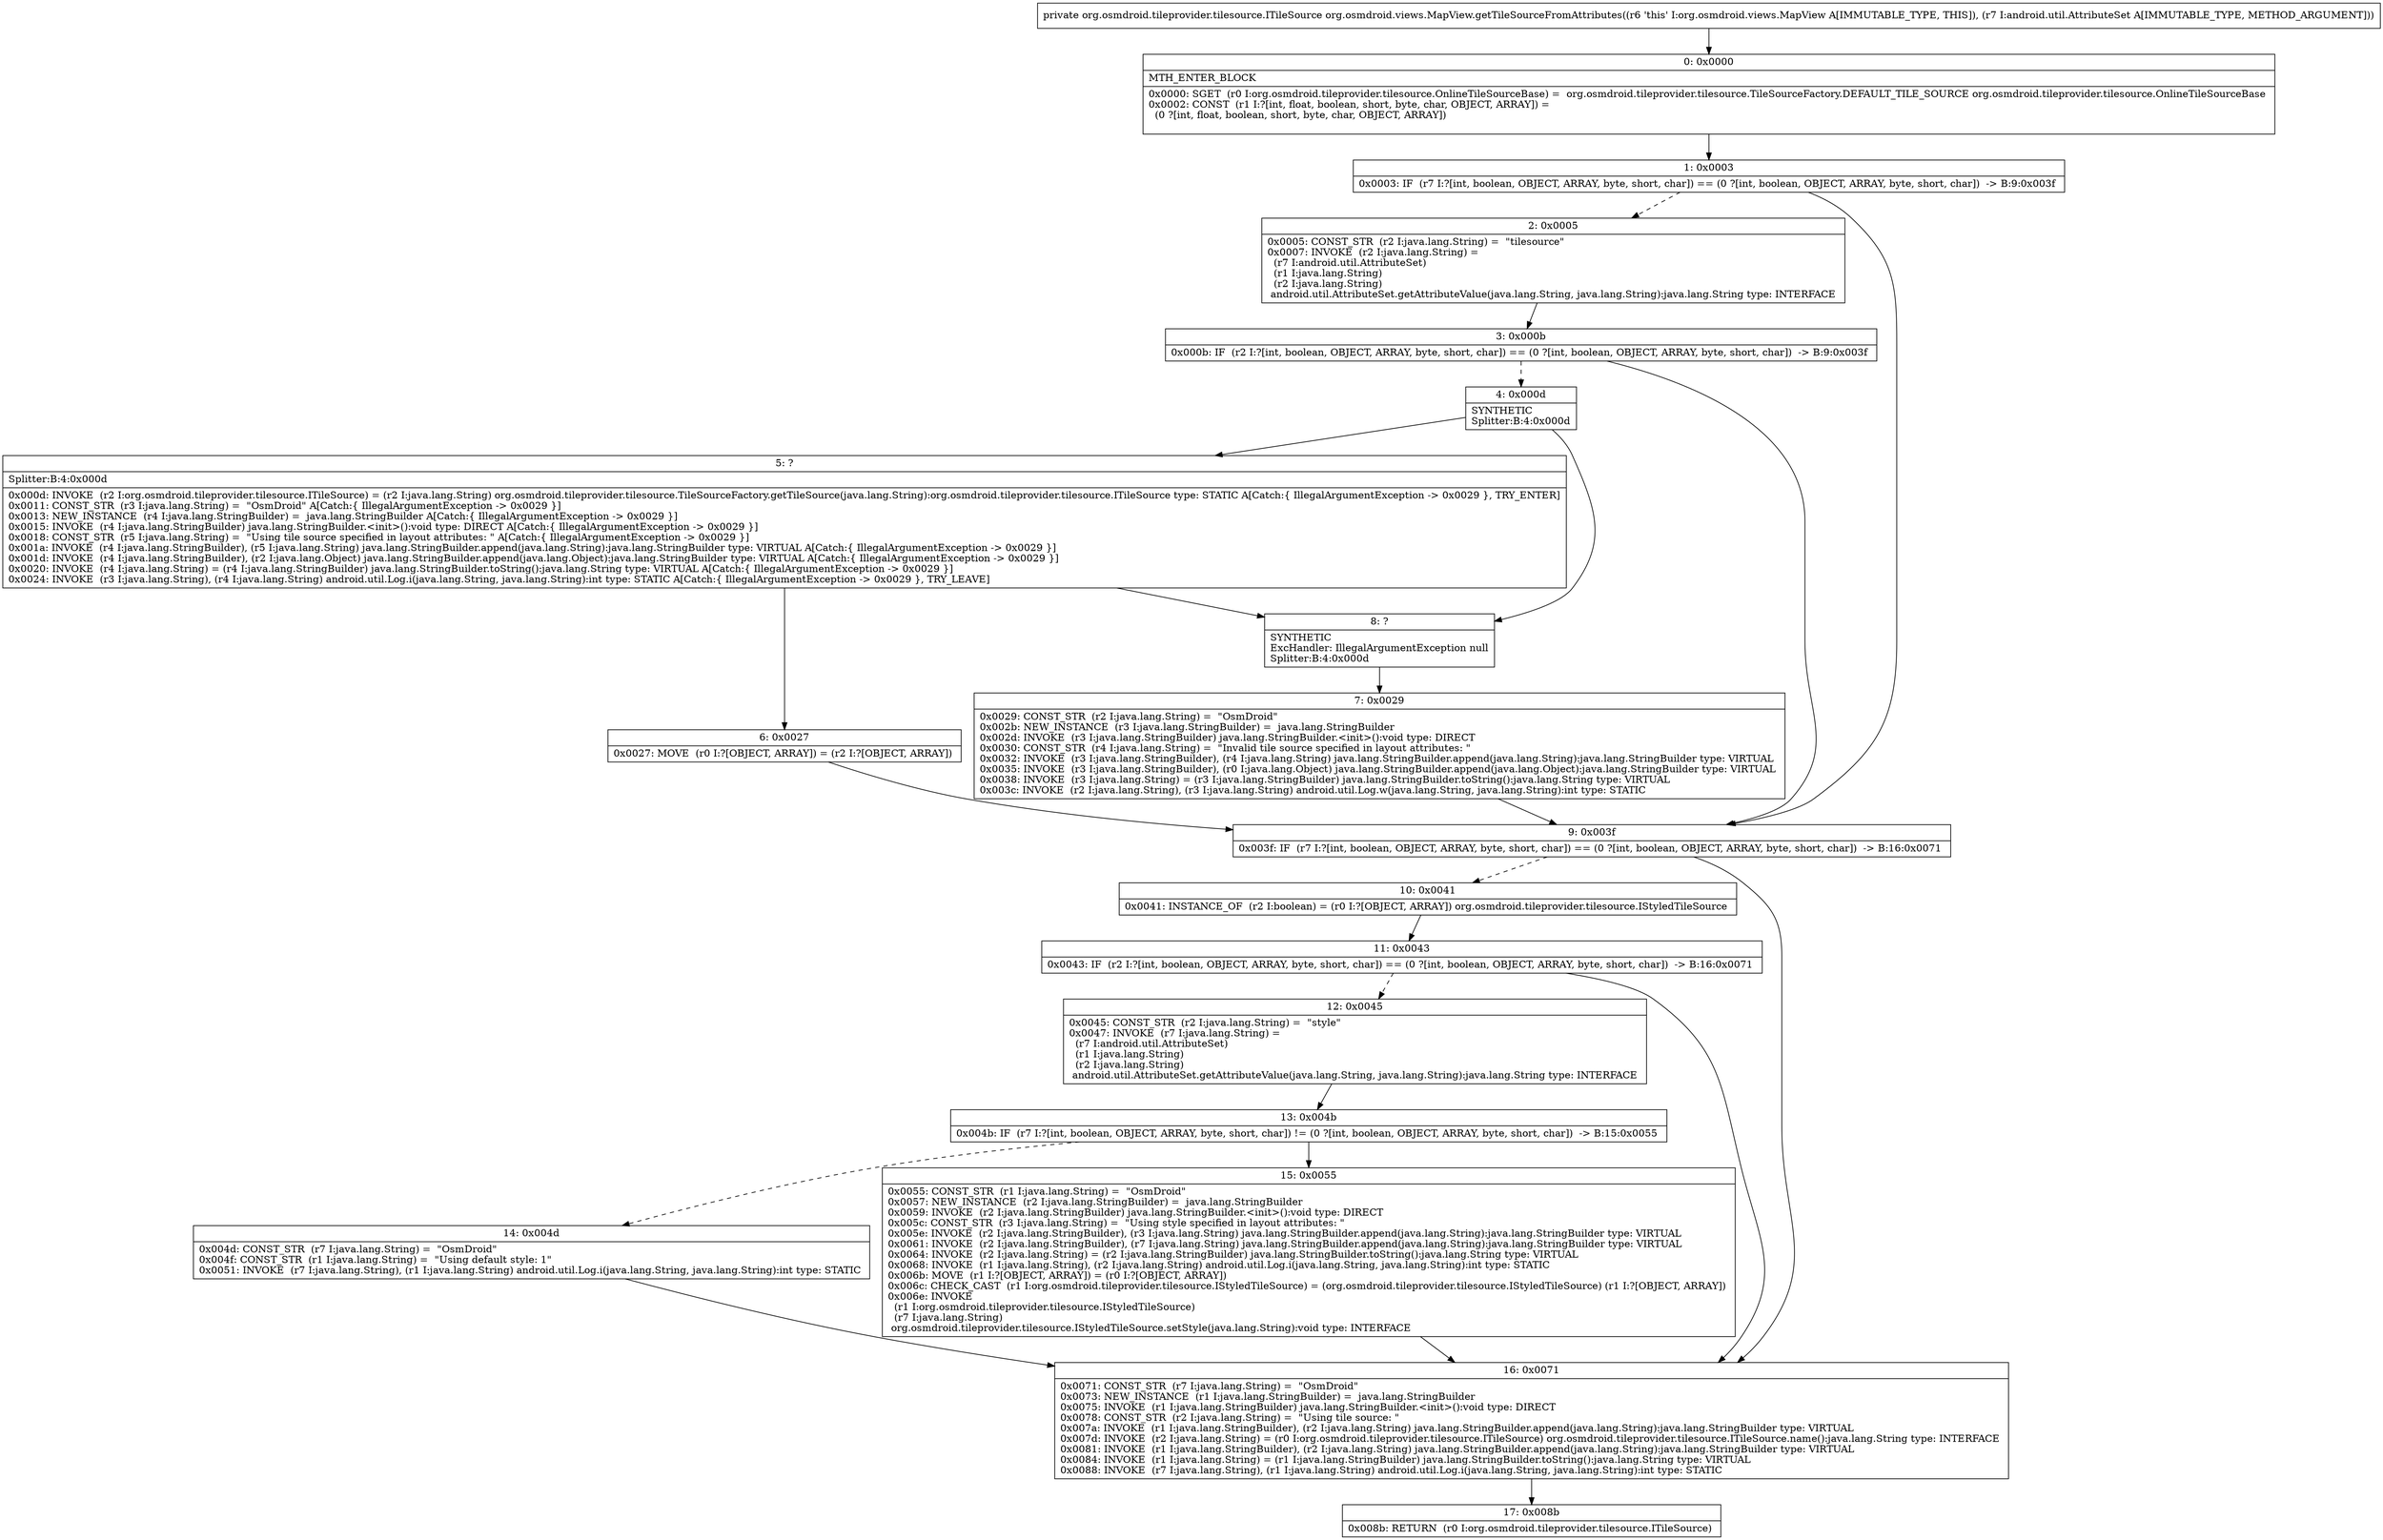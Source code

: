 digraph "CFG fororg.osmdroid.views.MapView.getTileSourceFromAttributes(Landroid\/util\/AttributeSet;)Lorg\/osmdroid\/tileprovider\/tilesource\/ITileSource;" {
Node_0 [shape=record,label="{0\:\ 0x0000|MTH_ENTER_BLOCK\l|0x0000: SGET  (r0 I:org.osmdroid.tileprovider.tilesource.OnlineTileSourceBase) =  org.osmdroid.tileprovider.tilesource.TileSourceFactory.DEFAULT_TILE_SOURCE org.osmdroid.tileprovider.tilesource.OnlineTileSourceBase \l0x0002: CONST  (r1 I:?[int, float, boolean, short, byte, char, OBJECT, ARRAY]) = \l  (0 ?[int, float, boolean, short, byte, char, OBJECT, ARRAY])\l \l}"];
Node_1 [shape=record,label="{1\:\ 0x0003|0x0003: IF  (r7 I:?[int, boolean, OBJECT, ARRAY, byte, short, char]) == (0 ?[int, boolean, OBJECT, ARRAY, byte, short, char])  \-\> B:9:0x003f \l}"];
Node_2 [shape=record,label="{2\:\ 0x0005|0x0005: CONST_STR  (r2 I:java.lang.String) =  \"tilesource\" \l0x0007: INVOKE  (r2 I:java.lang.String) = \l  (r7 I:android.util.AttributeSet)\l  (r1 I:java.lang.String)\l  (r2 I:java.lang.String)\l android.util.AttributeSet.getAttributeValue(java.lang.String, java.lang.String):java.lang.String type: INTERFACE \l}"];
Node_3 [shape=record,label="{3\:\ 0x000b|0x000b: IF  (r2 I:?[int, boolean, OBJECT, ARRAY, byte, short, char]) == (0 ?[int, boolean, OBJECT, ARRAY, byte, short, char])  \-\> B:9:0x003f \l}"];
Node_4 [shape=record,label="{4\:\ 0x000d|SYNTHETIC\lSplitter:B:4:0x000d\l}"];
Node_5 [shape=record,label="{5\:\ ?|Splitter:B:4:0x000d\l|0x000d: INVOKE  (r2 I:org.osmdroid.tileprovider.tilesource.ITileSource) = (r2 I:java.lang.String) org.osmdroid.tileprovider.tilesource.TileSourceFactory.getTileSource(java.lang.String):org.osmdroid.tileprovider.tilesource.ITileSource type: STATIC A[Catch:\{ IllegalArgumentException \-\> 0x0029 \}, TRY_ENTER]\l0x0011: CONST_STR  (r3 I:java.lang.String) =  \"OsmDroid\" A[Catch:\{ IllegalArgumentException \-\> 0x0029 \}]\l0x0013: NEW_INSTANCE  (r4 I:java.lang.StringBuilder) =  java.lang.StringBuilder A[Catch:\{ IllegalArgumentException \-\> 0x0029 \}]\l0x0015: INVOKE  (r4 I:java.lang.StringBuilder) java.lang.StringBuilder.\<init\>():void type: DIRECT A[Catch:\{ IllegalArgumentException \-\> 0x0029 \}]\l0x0018: CONST_STR  (r5 I:java.lang.String) =  \"Using tile source specified in layout attributes: \" A[Catch:\{ IllegalArgumentException \-\> 0x0029 \}]\l0x001a: INVOKE  (r4 I:java.lang.StringBuilder), (r5 I:java.lang.String) java.lang.StringBuilder.append(java.lang.String):java.lang.StringBuilder type: VIRTUAL A[Catch:\{ IllegalArgumentException \-\> 0x0029 \}]\l0x001d: INVOKE  (r4 I:java.lang.StringBuilder), (r2 I:java.lang.Object) java.lang.StringBuilder.append(java.lang.Object):java.lang.StringBuilder type: VIRTUAL A[Catch:\{ IllegalArgumentException \-\> 0x0029 \}]\l0x0020: INVOKE  (r4 I:java.lang.String) = (r4 I:java.lang.StringBuilder) java.lang.StringBuilder.toString():java.lang.String type: VIRTUAL A[Catch:\{ IllegalArgumentException \-\> 0x0029 \}]\l0x0024: INVOKE  (r3 I:java.lang.String), (r4 I:java.lang.String) android.util.Log.i(java.lang.String, java.lang.String):int type: STATIC A[Catch:\{ IllegalArgumentException \-\> 0x0029 \}, TRY_LEAVE]\l}"];
Node_6 [shape=record,label="{6\:\ 0x0027|0x0027: MOVE  (r0 I:?[OBJECT, ARRAY]) = (r2 I:?[OBJECT, ARRAY]) \l}"];
Node_7 [shape=record,label="{7\:\ 0x0029|0x0029: CONST_STR  (r2 I:java.lang.String) =  \"OsmDroid\" \l0x002b: NEW_INSTANCE  (r3 I:java.lang.StringBuilder) =  java.lang.StringBuilder \l0x002d: INVOKE  (r3 I:java.lang.StringBuilder) java.lang.StringBuilder.\<init\>():void type: DIRECT \l0x0030: CONST_STR  (r4 I:java.lang.String) =  \"Invalid tile source specified in layout attributes: \" \l0x0032: INVOKE  (r3 I:java.lang.StringBuilder), (r4 I:java.lang.String) java.lang.StringBuilder.append(java.lang.String):java.lang.StringBuilder type: VIRTUAL \l0x0035: INVOKE  (r3 I:java.lang.StringBuilder), (r0 I:java.lang.Object) java.lang.StringBuilder.append(java.lang.Object):java.lang.StringBuilder type: VIRTUAL \l0x0038: INVOKE  (r3 I:java.lang.String) = (r3 I:java.lang.StringBuilder) java.lang.StringBuilder.toString():java.lang.String type: VIRTUAL \l0x003c: INVOKE  (r2 I:java.lang.String), (r3 I:java.lang.String) android.util.Log.w(java.lang.String, java.lang.String):int type: STATIC \l}"];
Node_8 [shape=record,label="{8\:\ ?|SYNTHETIC\lExcHandler: IllegalArgumentException null\lSplitter:B:4:0x000d\l}"];
Node_9 [shape=record,label="{9\:\ 0x003f|0x003f: IF  (r7 I:?[int, boolean, OBJECT, ARRAY, byte, short, char]) == (0 ?[int, boolean, OBJECT, ARRAY, byte, short, char])  \-\> B:16:0x0071 \l}"];
Node_10 [shape=record,label="{10\:\ 0x0041|0x0041: INSTANCE_OF  (r2 I:boolean) = (r0 I:?[OBJECT, ARRAY]) org.osmdroid.tileprovider.tilesource.IStyledTileSource \l}"];
Node_11 [shape=record,label="{11\:\ 0x0043|0x0043: IF  (r2 I:?[int, boolean, OBJECT, ARRAY, byte, short, char]) == (0 ?[int, boolean, OBJECT, ARRAY, byte, short, char])  \-\> B:16:0x0071 \l}"];
Node_12 [shape=record,label="{12\:\ 0x0045|0x0045: CONST_STR  (r2 I:java.lang.String) =  \"style\" \l0x0047: INVOKE  (r7 I:java.lang.String) = \l  (r7 I:android.util.AttributeSet)\l  (r1 I:java.lang.String)\l  (r2 I:java.lang.String)\l android.util.AttributeSet.getAttributeValue(java.lang.String, java.lang.String):java.lang.String type: INTERFACE \l}"];
Node_13 [shape=record,label="{13\:\ 0x004b|0x004b: IF  (r7 I:?[int, boolean, OBJECT, ARRAY, byte, short, char]) != (0 ?[int, boolean, OBJECT, ARRAY, byte, short, char])  \-\> B:15:0x0055 \l}"];
Node_14 [shape=record,label="{14\:\ 0x004d|0x004d: CONST_STR  (r7 I:java.lang.String) =  \"OsmDroid\" \l0x004f: CONST_STR  (r1 I:java.lang.String) =  \"Using default style: 1\" \l0x0051: INVOKE  (r7 I:java.lang.String), (r1 I:java.lang.String) android.util.Log.i(java.lang.String, java.lang.String):int type: STATIC \l}"];
Node_15 [shape=record,label="{15\:\ 0x0055|0x0055: CONST_STR  (r1 I:java.lang.String) =  \"OsmDroid\" \l0x0057: NEW_INSTANCE  (r2 I:java.lang.StringBuilder) =  java.lang.StringBuilder \l0x0059: INVOKE  (r2 I:java.lang.StringBuilder) java.lang.StringBuilder.\<init\>():void type: DIRECT \l0x005c: CONST_STR  (r3 I:java.lang.String) =  \"Using style specified in layout attributes: \" \l0x005e: INVOKE  (r2 I:java.lang.StringBuilder), (r3 I:java.lang.String) java.lang.StringBuilder.append(java.lang.String):java.lang.StringBuilder type: VIRTUAL \l0x0061: INVOKE  (r2 I:java.lang.StringBuilder), (r7 I:java.lang.String) java.lang.StringBuilder.append(java.lang.String):java.lang.StringBuilder type: VIRTUAL \l0x0064: INVOKE  (r2 I:java.lang.String) = (r2 I:java.lang.StringBuilder) java.lang.StringBuilder.toString():java.lang.String type: VIRTUAL \l0x0068: INVOKE  (r1 I:java.lang.String), (r2 I:java.lang.String) android.util.Log.i(java.lang.String, java.lang.String):int type: STATIC \l0x006b: MOVE  (r1 I:?[OBJECT, ARRAY]) = (r0 I:?[OBJECT, ARRAY]) \l0x006c: CHECK_CAST  (r1 I:org.osmdroid.tileprovider.tilesource.IStyledTileSource) = (org.osmdroid.tileprovider.tilesource.IStyledTileSource) (r1 I:?[OBJECT, ARRAY]) \l0x006e: INVOKE  \l  (r1 I:org.osmdroid.tileprovider.tilesource.IStyledTileSource)\l  (r7 I:java.lang.String)\l org.osmdroid.tileprovider.tilesource.IStyledTileSource.setStyle(java.lang.String):void type: INTERFACE \l}"];
Node_16 [shape=record,label="{16\:\ 0x0071|0x0071: CONST_STR  (r7 I:java.lang.String) =  \"OsmDroid\" \l0x0073: NEW_INSTANCE  (r1 I:java.lang.StringBuilder) =  java.lang.StringBuilder \l0x0075: INVOKE  (r1 I:java.lang.StringBuilder) java.lang.StringBuilder.\<init\>():void type: DIRECT \l0x0078: CONST_STR  (r2 I:java.lang.String) =  \"Using tile source: \" \l0x007a: INVOKE  (r1 I:java.lang.StringBuilder), (r2 I:java.lang.String) java.lang.StringBuilder.append(java.lang.String):java.lang.StringBuilder type: VIRTUAL \l0x007d: INVOKE  (r2 I:java.lang.String) = (r0 I:org.osmdroid.tileprovider.tilesource.ITileSource) org.osmdroid.tileprovider.tilesource.ITileSource.name():java.lang.String type: INTERFACE \l0x0081: INVOKE  (r1 I:java.lang.StringBuilder), (r2 I:java.lang.String) java.lang.StringBuilder.append(java.lang.String):java.lang.StringBuilder type: VIRTUAL \l0x0084: INVOKE  (r1 I:java.lang.String) = (r1 I:java.lang.StringBuilder) java.lang.StringBuilder.toString():java.lang.String type: VIRTUAL \l0x0088: INVOKE  (r7 I:java.lang.String), (r1 I:java.lang.String) android.util.Log.i(java.lang.String, java.lang.String):int type: STATIC \l}"];
Node_17 [shape=record,label="{17\:\ 0x008b|0x008b: RETURN  (r0 I:org.osmdroid.tileprovider.tilesource.ITileSource) \l}"];
MethodNode[shape=record,label="{private org.osmdroid.tileprovider.tilesource.ITileSource org.osmdroid.views.MapView.getTileSourceFromAttributes((r6 'this' I:org.osmdroid.views.MapView A[IMMUTABLE_TYPE, THIS]), (r7 I:android.util.AttributeSet A[IMMUTABLE_TYPE, METHOD_ARGUMENT])) }"];
MethodNode -> Node_0;
Node_0 -> Node_1;
Node_1 -> Node_2[style=dashed];
Node_1 -> Node_9;
Node_2 -> Node_3;
Node_3 -> Node_4[style=dashed];
Node_3 -> Node_9;
Node_4 -> Node_5;
Node_4 -> Node_8;
Node_5 -> Node_6;
Node_5 -> Node_8;
Node_6 -> Node_9;
Node_7 -> Node_9;
Node_8 -> Node_7;
Node_9 -> Node_10[style=dashed];
Node_9 -> Node_16;
Node_10 -> Node_11;
Node_11 -> Node_12[style=dashed];
Node_11 -> Node_16;
Node_12 -> Node_13;
Node_13 -> Node_14[style=dashed];
Node_13 -> Node_15;
Node_14 -> Node_16;
Node_15 -> Node_16;
Node_16 -> Node_17;
}

